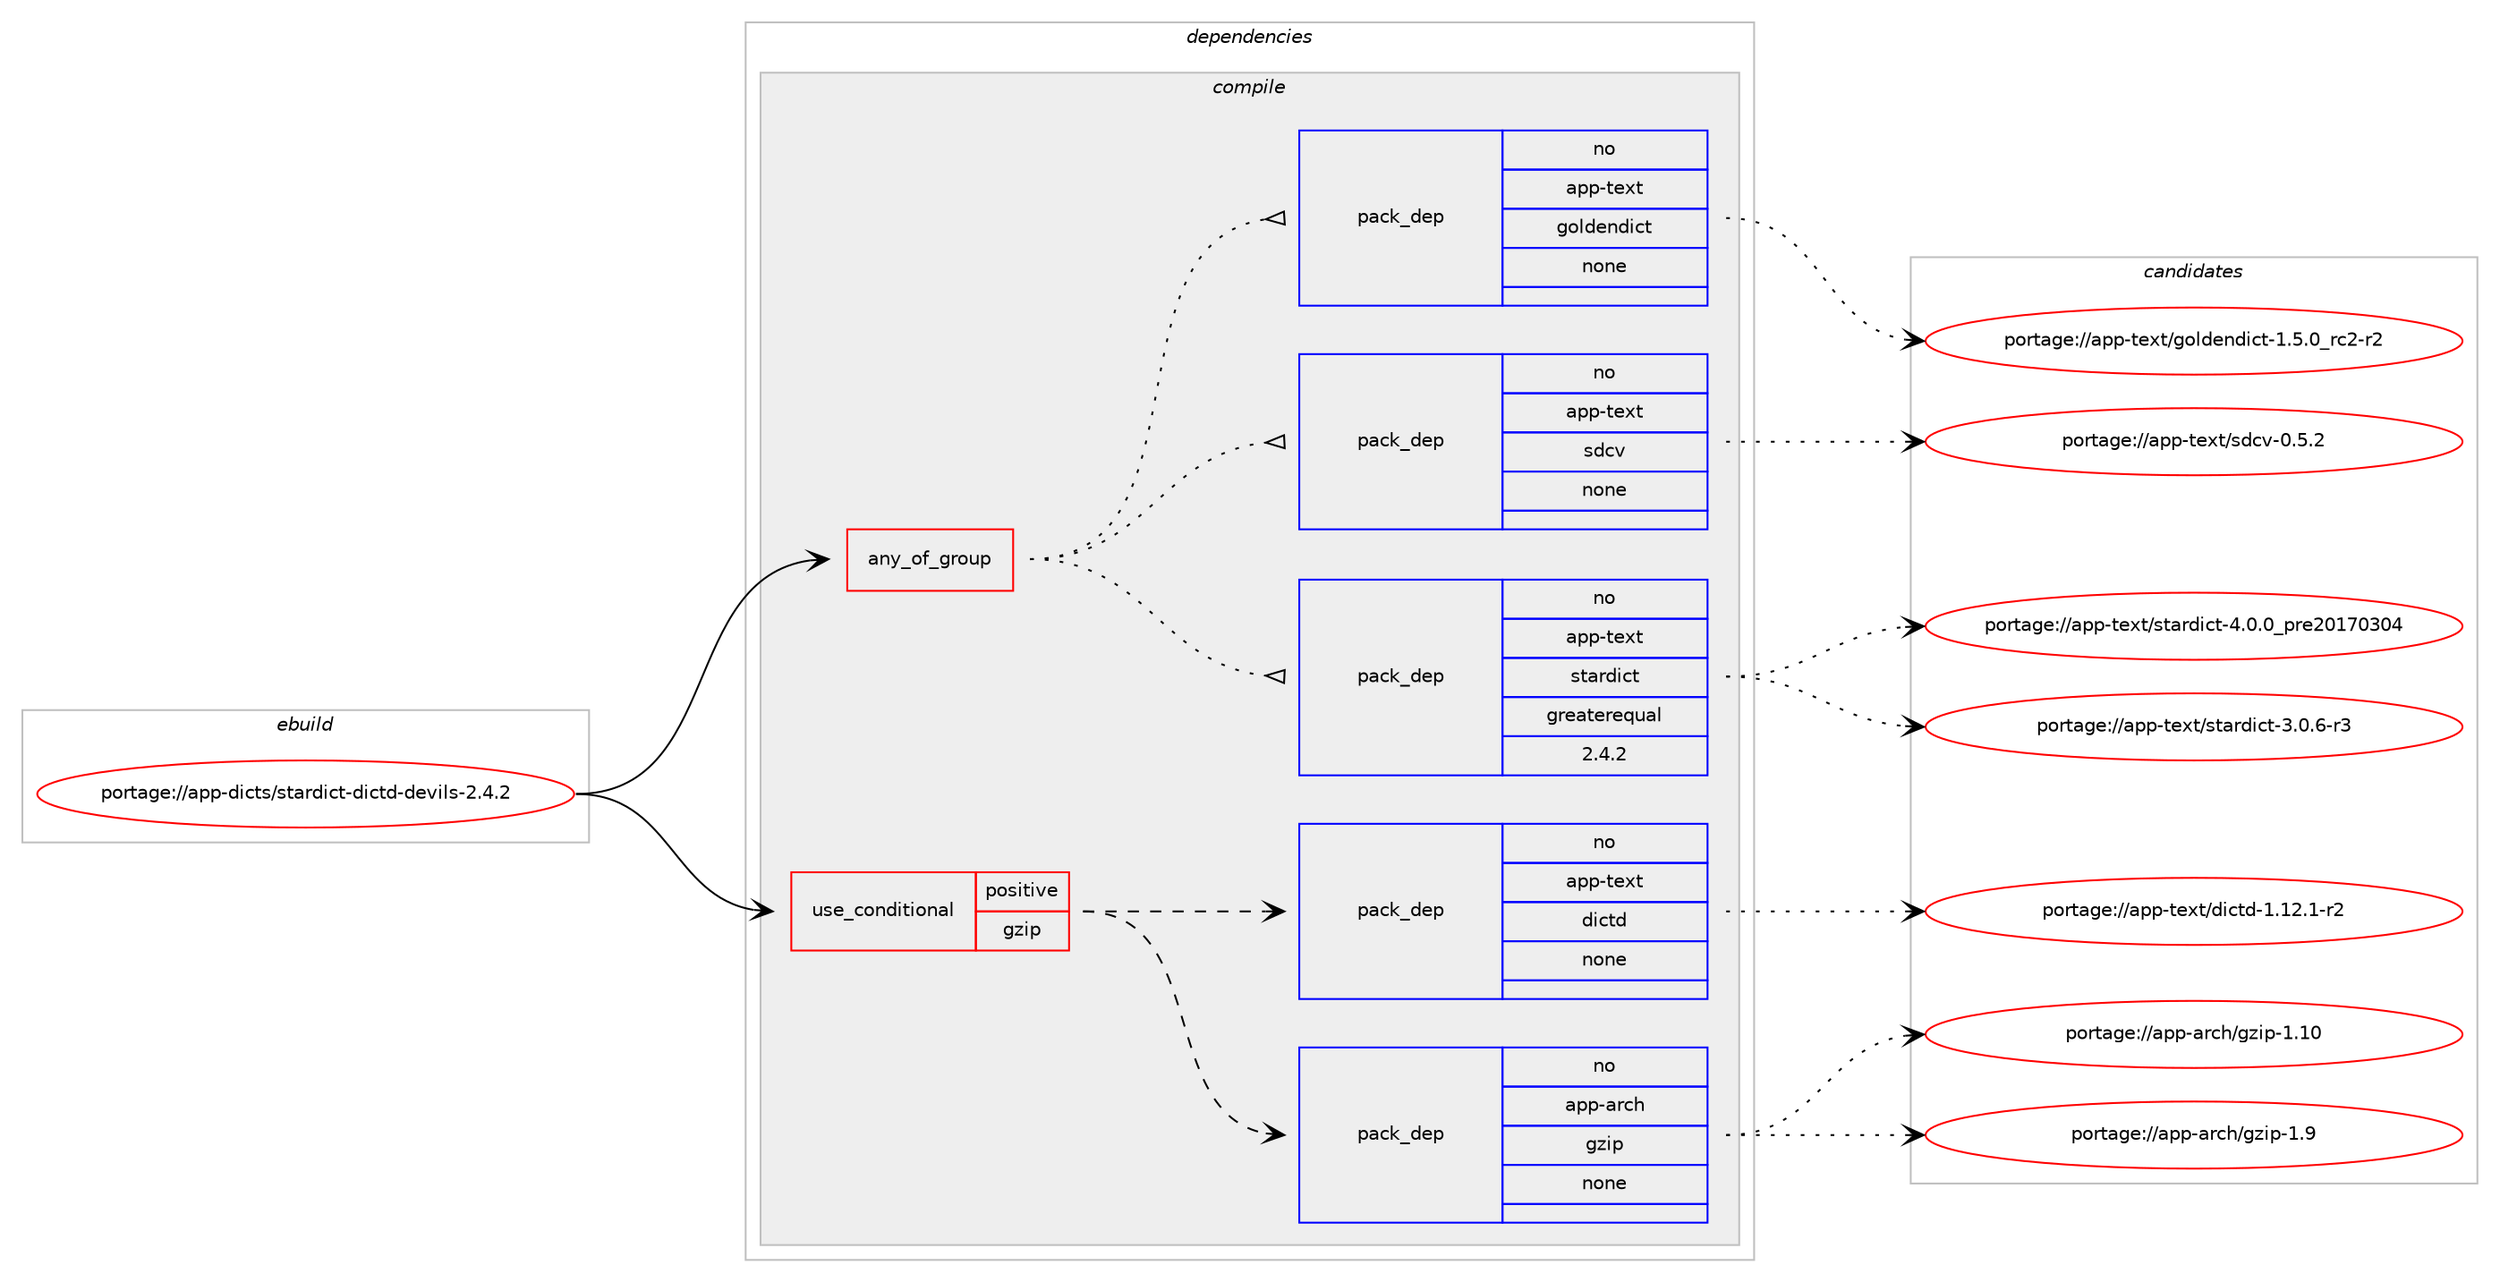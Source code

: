 digraph prolog {

# *************
# Graph options
# *************

newrank=true;
concentrate=true;
compound=true;
graph [rankdir=LR,fontname=Helvetica,fontsize=10,ranksep=1.5];#, ranksep=2.5, nodesep=0.2];
edge  [arrowhead=vee];
node  [fontname=Helvetica,fontsize=10];

# **********
# The ebuild
# **********

subgraph cluster_leftcol {
color=gray;
rank=same;
label=<<i>ebuild</i>>;
id [label="portage://app-dicts/stardict-dictd-devils-2.4.2", color=red, width=4, href="../app-dicts/stardict-dictd-devils-2.4.2.svg"];
}

# ****************
# The dependencies
# ****************

subgraph cluster_midcol {
color=gray;
label=<<i>dependencies</i>>;
subgraph cluster_compile {
fillcolor="#eeeeee";
style=filled;
label=<<i>compile</i>>;
subgraph any251 {
dependency14409 [label=<<TABLE BORDER="0" CELLBORDER="1" CELLSPACING="0" CELLPADDING="4"><TR><TD CELLPADDING="10">any_of_group</TD></TR></TABLE>>, shape=none, color=red];subgraph pack10528 {
dependency14410 [label=<<TABLE BORDER="0" CELLBORDER="1" CELLSPACING="0" CELLPADDING="4" WIDTH="220"><TR><TD ROWSPAN="6" CELLPADDING="30">pack_dep</TD></TR><TR><TD WIDTH="110">no</TD></TR><TR><TD>app-text</TD></TR><TR><TD>stardict</TD></TR><TR><TD>greaterequal</TD></TR><TR><TD>2.4.2</TD></TR></TABLE>>, shape=none, color=blue];
}
dependency14409:e -> dependency14410:w [weight=20,style="dotted",arrowhead="oinv"];
subgraph pack10529 {
dependency14411 [label=<<TABLE BORDER="0" CELLBORDER="1" CELLSPACING="0" CELLPADDING="4" WIDTH="220"><TR><TD ROWSPAN="6" CELLPADDING="30">pack_dep</TD></TR><TR><TD WIDTH="110">no</TD></TR><TR><TD>app-text</TD></TR><TR><TD>sdcv</TD></TR><TR><TD>none</TD></TR><TR><TD></TD></TR></TABLE>>, shape=none, color=blue];
}
dependency14409:e -> dependency14411:w [weight=20,style="dotted",arrowhead="oinv"];
subgraph pack10530 {
dependency14412 [label=<<TABLE BORDER="0" CELLBORDER="1" CELLSPACING="0" CELLPADDING="4" WIDTH="220"><TR><TD ROWSPAN="6" CELLPADDING="30">pack_dep</TD></TR><TR><TD WIDTH="110">no</TD></TR><TR><TD>app-text</TD></TR><TR><TD>goldendict</TD></TR><TR><TD>none</TD></TR><TR><TD></TD></TR></TABLE>>, shape=none, color=blue];
}
dependency14409:e -> dependency14412:w [weight=20,style="dotted",arrowhead="oinv"];
}
id:e -> dependency14409:w [weight=20,style="solid",arrowhead="vee"];
subgraph cond3625 {
dependency14413 [label=<<TABLE BORDER="0" CELLBORDER="1" CELLSPACING="0" CELLPADDING="4"><TR><TD ROWSPAN="3" CELLPADDING="10">use_conditional</TD></TR><TR><TD>positive</TD></TR><TR><TD>gzip</TD></TR></TABLE>>, shape=none, color=red];
subgraph pack10531 {
dependency14414 [label=<<TABLE BORDER="0" CELLBORDER="1" CELLSPACING="0" CELLPADDING="4" WIDTH="220"><TR><TD ROWSPAN="6" CELLPADDING="30">pack_dep</TD></TR><TR><TD WIDTH="110">no</TD></TR><TR><TD>app-arch</TD></TR><TR><TD>gzip</TD></TR><TR><TD>none</TD></TR><TR><TD></TD></TR></TABLE>>, shape=none, color=blue];
}
dependency14413:e -> dependency14414:w [weight=20,style="dashed",arrowhead="vee"];
subgraph pack10532 {
dependency14415 [label=<<TABLE BORDER="0" CELLBORDER="1" CELLSPACING="0" CELLPADDING="4" WIDTH="220"><TR><TD ROWSPAN="6" CELLPADDING="30">pack_dep</TD></TR><TR><TD WIDTH="110">no</TD></TR><TR><TD>app-text</TD></TR><TR><TD>dictd</TD></TR><TR><TD>none</TD></TR><TR><TD></TD></TR></TABLE>>, shape=none, color=blue];
}
dependency14413:e -> dependency14415:w [weight=20,style="dashed",arrowhead="vee"];
}
id:e -> dependency14413:w [weight=20,style="solid",arrowhead="vee"];
}
subgraph cluster_compileandrun {
fillcolor="#eeeeee";
style=filled;
label=<<i>compile and run</i>>;
}
subgraph cluster_run {
fillcolor="#eeeeee";
style=filled;
label=<<i>run</i>>;
}
}

# **************
# The candidates
# **************

subgraph cluster_choices {
rank=same;
color=gray;
label=<<i>candidates</i>>;

subgraph choice10528 {
color=black;
nodesep=1;
choiceportage97112112451161011201164711511697114100105991164551464846544511451 [label="portage://app-text/stardict-3.0.6-r3", color=red, width=4,href="../app-text/stardict-3.0.6-r3.svg"];
choiceportage9711211245116101120116471151169711410010599116455246484648951121141015048495548514852 [label="portage://app-text/stardict-4.0.0_pre20170304", color=red, width=4,href="../app-text/stardict-4.0.0_pre20170304.svg"];
dependency14410:e -> choiceportage97112112451161011201164711511697114100105991164551464846544511451:w [style=dotted,weight="100"];
dependency14410:e -> choiceportage9711211245116101120116471151169711410010599116455246484648951121141015048495548514852:w [style=dotted,weight="100"];
}
subgraph choice10529 {
color=black;
nodesep=1;
choiceportage97112112451161011201164711510099118454846534650 [label="portage://app-text/sdcv-0.5.2", color=red, width=4,href="../app-text/sdcv-0.5.2.svg"];
dependency14411:e -> choiceportage97112112451161011201164711510099118454846534650:w [style=dotted,weight="100"];
}
subgraph choice10530 {
color=black;
nodesep=1;
choiceportage971121124511610112011647103111108100101110100105991164549465346489511499504511450 [label="portage://app-text/goldendict-1.5.0_rc2-r2", color=red, width=4,href="../app-text/goldendict-1.5.0_rc2-r2.svg"];
dependency14412:e -> choiceportage971121124511610112011647103111108100101110100105991164549465346489511499504511450:w [style=dotted,weight="100"];
}
subgraph choice10531 {
color=black;
nodesep=1;
choiceportage97112112459711499104471031221051124549464948 [label="portage://app-arch/gzip-1.10", color=red, width=4,href="../app-arch/gzip-1.10.svg"];
choiceportage971121124597114991044710312210511245494657 [label="portage://app-arch/gzip-1.9", color=red, width=4,href="../app-arch/gzip-1.9.svg"];
dependency14414:e -> choiceportage97112112459711499104471031221051124549464948:w [style=dotted,weight="100"];
dependency14414:e -> choiceportage971121124597114991044710312210511245494657:w [style=dotted,weight="100"];
}
subgraph choice10532 {
color=black;
nodesep=1;
choiceportage97112112451161011201164710010599116100454946495046494511450 [label="portage://app-text/dictd-1.12.1-r2", color=red, width=4,href="../app-text/dictd-1.12.1-r2.svg"];
dependency14415:e -> choiceportage97112112451161011201164710010599116100454946495046494511450:w [style=dotted,weight="100"];
}
}

}
